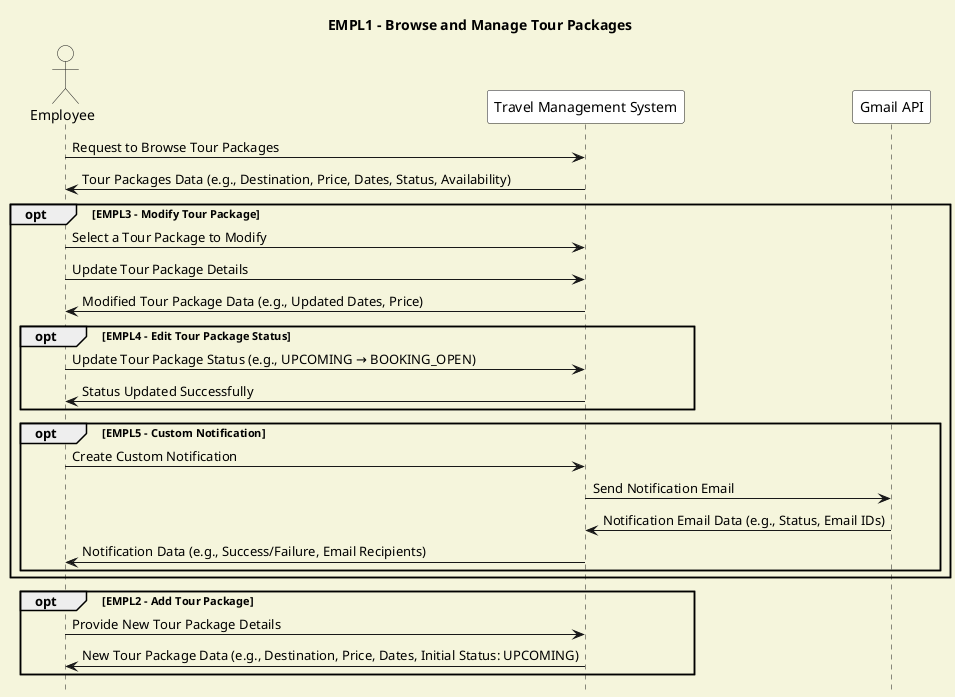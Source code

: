 @startuml
title EMPL1 - Browse and Manage Tour Packages

skinparam backgroundColor #F5F5DC
hide footbox

actor "Employee" as Employee #F5F5DC
participant "Travel Management System" as TMS #FFFFFF
participant "Gmail API" as GmailAPI #FFFFFF

Employee -> TMS : Request to Browse Tour Packages
TMS -> Employee : Tour Packages Data (e.g., Destination, Price, Dates, Status, Availability)

opt EMPL3 - Modify Tour Package
    Employee -> TMS : Select a Tour Package to Modify
    Employee -> TMS : Update Tour Package Details
    TMS -> Employee : Modified Tour Package Data (e.g., Updated Dates, Price)

    opt EMPL4 - Edit Tour Package Status
        Employee -> TMS : Update Tour Package Status (e.g., UPCOMING → BOOKING_OPEN)
        TMS -> Employee : Status Updated Successfully
    end

    opt EMPL5 - Custom Notification
        Employee -> TMS : Create Custom Notification
        TMS -> GmailAPI : Send Notification Email
        GmailAPI -> TMS : Notification Email Data (e.g., Status, Email IDs)
        TMS -> Employee : Notification Data (e.g., Success/Failure, Email Recipients)
    end
end

opt EMPL2 - Add Tour Package
    Employee -> TMS : Provide New Tour Package Details
    TMS -> Employee : New Tour Package Data (e.g., Destination, Price, Dates, Initial Status: UPCOMING)
end

@enduml

